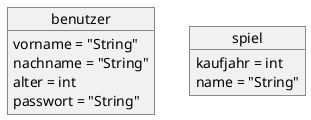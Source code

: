 @startuml

object benutzer {
vorname = "String"
nachname = "String"
alter = int
passwort = "String"
}


object spiel {
kaufjahr = int
name = "String"

}

@enduml

